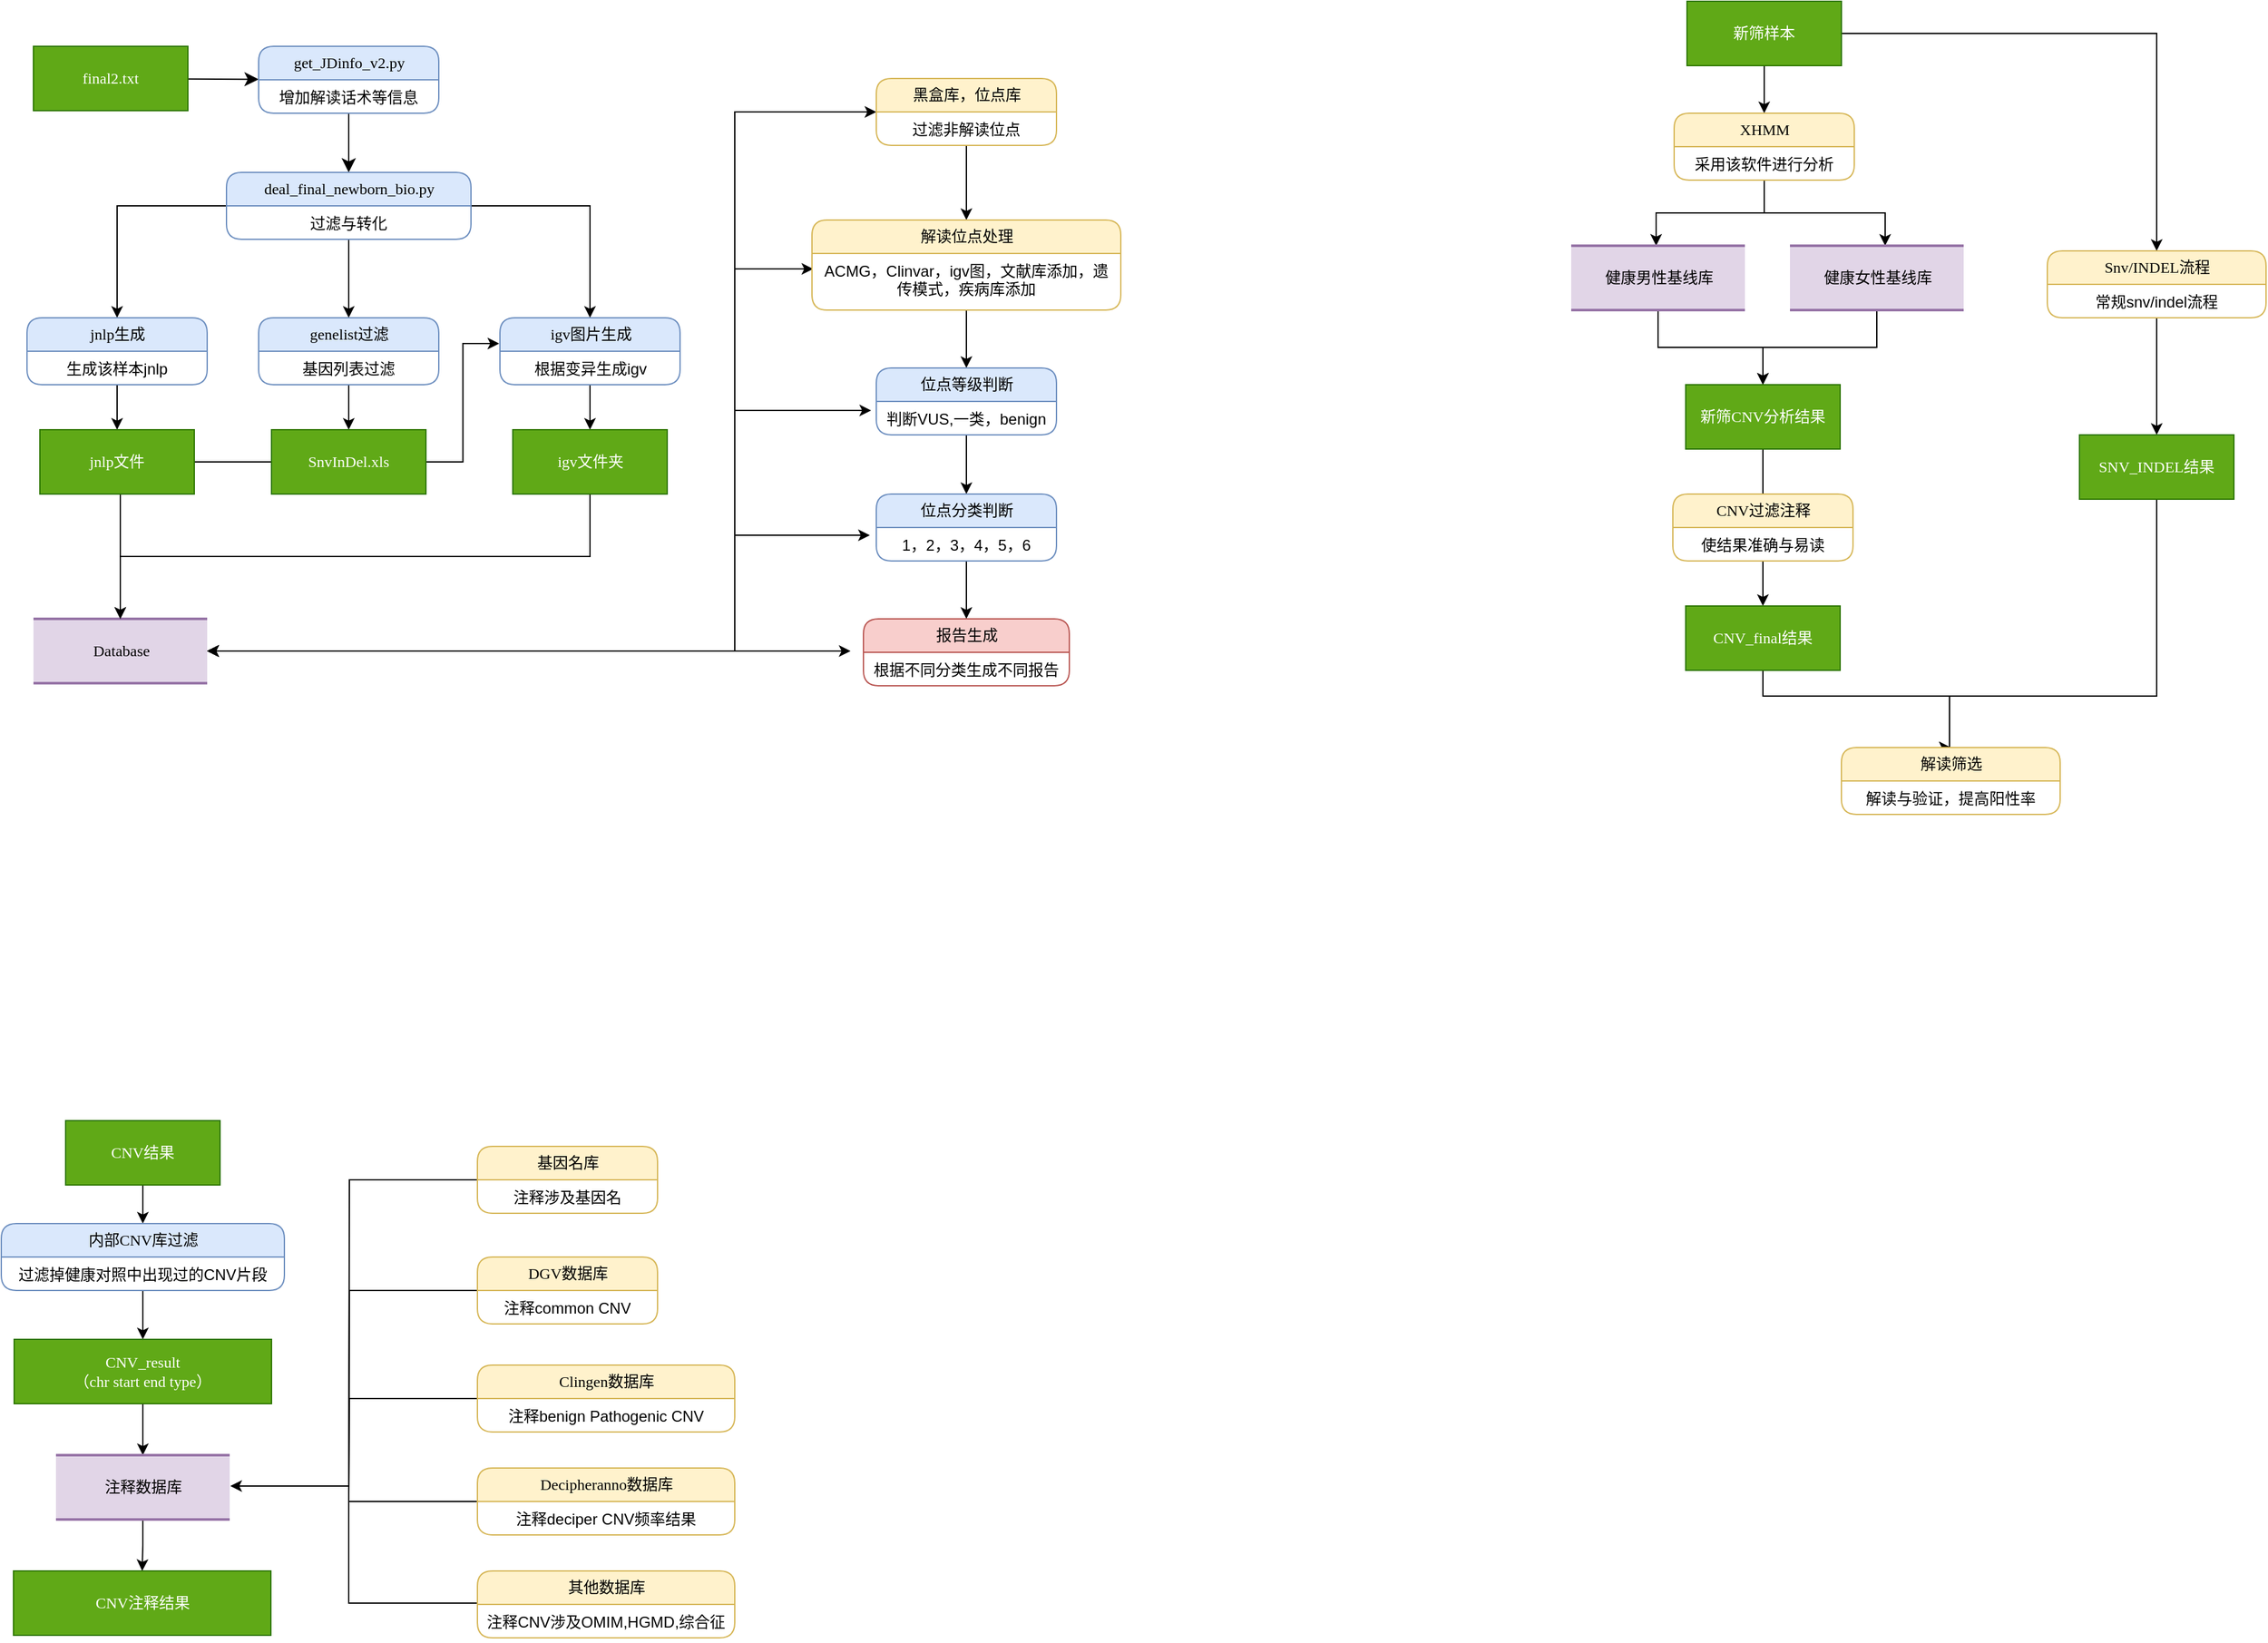 <mxfile version="12.1.3" type="github" pages="1">
  <diagram name="Page-1" id="52a04d89-c75d-2922-d76d-85b35f80e030">
    <mxGraphModel dx="1422" dy="713" grid="1" gridSize="10" guides="1" tooltips="1" connect="1" arrows="1" fold="1" page="1" pageScale="1" pageWidth="1100" pageHeight="850" background="#ffffff" math="0" shadow="0">
      <root>
        <mxCell id="0"/>
        <mxCell id="1" parent="0"/>
        <mxCell id="idDfFGac4VxkV4h0BFKW-47" style="edgeStyle=orthogonalEdgeStyle;rounded=0;orthogonalLoop=1;jettySize=auto;html=1;startArrow=classic;startFill=1;entryX=0;entryY=0.5;entryDx=0;entryDy=0;" edge="1" parent="1" source="17472293e6e8944d-4" target="idDfFGac4VxkV4h0BFKW-20">
          <mxGeometry relative="1" as="geometry">
            <mxPoint x="620" y="170" as="targetPoint"/>
            <Array as="points">
              <mxPoint x="610" y="525"/>
              <mxPoint x="610" y="106"/>
            </Array>
          </mxGeometry>
        </mxCell>
        <mxCell id="idDfFGac4VxkV4h0BFKW-48" style="edgeStyle=orthogonalEdgeStyle;rounded=0;orthogonalLoop=1;jettySize=auto;html=1;entryX=0.004;entryY=0.273;entryDx=0;entryDy=0;entryPerimeter=0;startArrow=classic;startFill=1;" edge="1" parent="1" source="17472293e6e8944d-4" target="idDfFGac4VxkV4h0BFKW-24">
          <mxGeometry relative="1" as="geometry">
            <Array as="points">
              <mxPoint x="610" y="525"/>
              <mxPoint x="610" y="228"/>
            </Array>
          </mxGeometry>
        </mxCell>
        <mxCell id="idDfFGac4VxkV4h0BFKW-49" style="edgeStyle=orthogonalEdgeStyle;rounded=0;orthogonalLoop=1;jettySize=auto;html=1;entryX=-0.029;entryY=0.269;entryDx=0;entryDy=0;entryPerimeter=0;startArrow=classic;startFill=1;" edge="1" parent="1" source="17472293e6e8944d-4" target="idDfFGac4VxkV4h0BFKW-26">
          <mxGeometry relative="1" as="geometry">
            <Array as="points">
              <mxPoint x="610" y="525"/>
              <mxPoint x="610" y="338"/>
            </Array>
          </mxGeometry>
        </mxCell>
        <mxCell id="idDfFGac4VxkV4h0BFKW-50" style="edgeStyle=orthogonalEdgeStyle;rounded=0;orthogonalLoop=1;jettySize=auto;html=1;entryX=-0.036;entryY=0.231;entryDx=0;entryDy=0;entryPerimeter=0;startArrow=classic;startFill=1;" edge="1" parent="1" source="17472293e6e8944d-4" target="idDfFGac4VxkV4h0BFKW-29">
          <mxGeometry relative="1" as="geometry">
            <Array as="points">
              <mxPoint x="610" y="525"/>
              <mxPoint x="610" y="435"/>
            </Array>
          </mxGeometry>
        </mxCell>
        <mxCell id="idDfFGac4VxkV4h0BFKW-53" style="edgeStyle=orthogonalEdgeStyle;rounded=0;orthogonalLoop=1;jettySize=auto;html=1;startArrow=classic;startFill=1;" edge="1" parent="1" source="17472293e6e8944d-4">
          <mxGeometry relative="1" as="geometry">
            <mxPoint x="700" y="525" as="targetPoint"/>
          </mxGeometry>
        </mxCell>
        <mxCell id="17472293e6e8944d-4" value="Database" style="html=1;rounded=0;shadow=0;comic=0;labelBackgroundColor=none;strokeColor=#9673a6;strokeWidth=2;fillColor=#e1d5e7;fontFamily=Verdana;fontSize=12;align=center;shape=mxgraph.ios7ui.horLines;" parent="1" vertex="1">
          <mxGeometry x="65" y="500" width="135" height="50" as="geometry"/>
        </mxCell>
        <mxCell id="1fdf3b25b50cf41e-27" style="edgeStyle=none;html=1;labelBackgroundColor=none;startFill=0;startSize=8;endFill=1;endSize=8;fontFamily=Verdana;fontSize=12;" parent="1" source="17472293e6e8944d-30" target="1fdf3b25b50cf41e-1" edge="1">
          <mxGeometry relative="1" as="geometry"/>
        </mxCell>
        <mxCell id="17472293e6e8944d-30" value="final2.txt" style="whiteSpace=wrap;html=1;rounded=0;shadow=0;comic=0;labelBackgroundColor=none;strokeColor=#2D7600;strokeWidth=1;fillColor=#60a917;fontFamily=Verdana;fontSize=12;fontColor=#ffffff;align=center;" parent="1" vertex="1">
          <mxGeometry x="65" y="55" width="120" height="50" as="geometry"/>
        </mxCell>
        <mxCell id="1fdf3b25b50cf41e-29" style="edgeStyle=none;html=1;labelBackgroundColor=none;startFill=0;startSize=8;endFill=1;endSize=8;fontFamily=Verdana;fontSize=12;" parent="1" source="1fdf3b25b50cf41e-1" target="1fdf3b25b50cf41e-7" edge="1">
          <mxGeometry relative="1" as="geometry"/>
        </mxCell>
        <mxCell id="1fdf3b25b50cf41e-1" value="get_JDinfo_v2.py" style="swimlane;html=1;fontStyle=0;childLayout=stackLayout;horizontal=1;startSize=26;fillColor=#dae8fc;horizontalStack=0;resizeParent=1;resizeLast=0;collapsible=1;marginBottom=0;swimlaneFillColor=#ffffff;align=center;rounded=1;shadow=0;comic=0;labelBackgroundColor=none;strokeColor=#6c8ebf;strokeWidth=1;fontFamily=Verdana;fontSize=12;" parent="1" vertex="1">
          <mxGeometry x="240" y="55" width="140" height="52" as="geometry"/>
        </mxCell>
        <mxCell id="1fdf3b25b50cf41e-2" value="增加解读话术等信息" style="text;html=1;strokeColor=none;fillColor=none;spacingLeft=4;spacingRight=4;whiteSpace=wrap;overflow=hidden;rotatable=0;points=[[0,0.5],[1,0.5]];portConstraint=eastwest;align=center;" parent="1fdf3b25b50cf41e-1" vertex="1">
          <mxGeometry y="26" width="140" height="26" as="geometry"/>
        </mxCell>
        <mxCell id="idDfFGac4VxkV4h0BFKW-39" value="" style="edgeStyle=orthogonalEdgeStyle;rounded=0;orthogonalLoop=1;jettySize=auto;html=1;" edge="1" parent="1" source="1fdf3b25b50cf41e-7" target="1fdf3b25b50cf41e-17">
          <mxGeometry relative="1" as="geometry"/>
        </mxCell>
        <mxCell id="idDfFGac4VxkV4h0BFKW-40" style="edgeStyle=orthogonalEdgeStyle;rounded=0;orthogonalLoop=1;jettySize=auto;html=1;" edge="1" parent="1" source="1fdf3b25b50cf41e-7" target="1fdf3b25b50cf41e-19">
          <mxGeometry relative="1" as="geometry"/>
        </mxCell>
        <mxCell id="idDfFGac4VxkV4h0BFKW-41" style="edgeStyle=orthogonalEdgeStyle;rounded=0;orthogonalLoop=1;jettySize=auto;html=1;entryX=0.5;entryY=0;entryDx=0;entryDy=0;" edge="1" parent="1" source="1fdf3b25b50cf41e-7" target="1fdf3b25b50cf41e-21">
          <mxGeometry relative="1" as="geometry"/>
        </mxCell>
        <mxCell id="1fdf3b25b50cf41e-7" value="deal_final_newborn_bio.py" style="swimlane;html=1;fontStyle=0;childLayout=stackLayout;horizontal=1;startSize=26;fillColor=#dae8fc;horizontalStack=0;resizeParent=1;resizeLast=0;collapsible=1;marginBottom=0;swimlaneFillColor=#ffffff;align=center;rounded=1;shadow=0;comic=0;labelBackgroundColor=none;strokeColor=#6c8ebf;strokeWidth=1;fontFamily=Verdana;fontSize=12;" parent="1" vertex="1">
          <mxGeometry x="215" y="153" width="190" height="52" as="geometry"/>
        </mxCell>
        <mxCell id="1fdf3b25b50cf41e-8" value="过滤与转化" style="text;html=1;strokeColor=none;fillColor=none;spacingLeft=4;spacingRight=4;whiteSpace=wrap;overflow=hidden;rotatable=0;points=[[0,0.5],[1,0.5]];portConstraint=eastwest;align=center;" parent="1fdf3b25b50cf41e-7" vertex="1">
          <mxGeometry y="26" width="190" height="26" as="geometry"/>
        </mxCell>
        <mxCell id="idDfFGac4VxkV4h0BFKW-12" value="" style="edgeStyle=orthogonalEdgeStyle;rounded=0;orthogonalLoop=1;jettySize=auto;html=1;" edge="1" parent="1" source="1fdf3b25b50cf41e-17" target="1fdf3b25b50cf41e-25">
          <mxGeometry relative="1" as="geometry"/>
        </mxCell>
        <mxCell id="1fdf3b25b50cf41e-17" value="genelist过滤" style="swimlane;html=1;fontStyle=0;childLayout=stackLayout;horizontal=1;startSize=26;fillColor=#dae8fc;horizontalStack=0;resizeParent=1;resizeLast=0;collapsible=1;marginBottom=0;swimlaneFillColor=#ffffff;align=center;rounded=1;shadow=0;comic=0;labelBackgroundColor=none;strokeColor=#6c8ebf;strokeWidth=1;fontFamily=Verdana;fontSize=12;" parent="1" vertex="1">
          <mxGeometry x="240" y="266" width="140" height="52" as="geometry"/>
        </mxCell>
        <mxCell id="1fdf3b25b50cf41e-18" value="基因列表过滤" style="text;html=1;strokeColor=none;fillColor=none;spacingLeft=4;spacingRight=4;whiteSpace=wrap;overflow=hidden;rotatable=0;points=[[0,0.5],[1,0.5]];portConstraint=eastwest;align=center;" parent="1fdf3b25b50cf41e-17" vertex="1">
          <mxGeometry y="26" width="140" height="26" as="geometry"/>
        </mxCell>
        <mxCell id="idDfFGac4VxkV4h0BFKW-13" value="" style="edgeStyle=orthogonalEdgeStyle;rounded=0;orthogonalLoop=1;jettySize=auto;html=1;" edge="1" parent="1" source="1fdf3b25b50cf41e-19" target="idDfFGac4VxkV4h0BFKW-4">
          <mxGeometry relative="1" as="geometry"/>
        </mxCell>
        <mxCell id="1fdf3b25b50cf41e-19" value="igv图片生成" style="swimlane;html=1;fontStyle=0;childLayout=stackLayout;horizontal=1;startSize=26;fillColor=#dae8fc;horizontalStack=0;resizeParent=1;resizeLast=0;collapsible=1;marginBottom=0;swimlaneFillColor=#ffffff;align=center;rounded=1;shadow=0;comic=0;labelBackgroundColor=none;strokeColor=#6c8ebf;strokeWidth=1;fontFamily=Verdana;fontSize=12;" parent="1" vertex="1">
          <mxGeometry x="427.5" y="266" width="140" height="52" as="geometry"/>
        </mxCell>
        <mxCell id="1fdf3b25b50cf41e-20" value="根据变异生成igv" style="text;html=1;strokeColor=none;fillColor=none;spacingLeft=4;spacingRight=4;whiteSpace=wrap;overflow=hidden;rotatable=0;points=[[0,0.5],[1,0.5]];portConstraint=eastwest;align=center;" parent="1fdf3b25b50cf41e-19" vertex="1">
          <mxGeometry y="26" width="140" height="26" as="geometry"/>
        </mxCell>
        <mxCell id="idDfFGac4VxkV4h0BFKW-14" value="" style="edgeStyle=orthogonalEdgeStyle;rounded=0;orthogonalLoop=1;jettySize=auto;html=1;" edge="1" parent="1" source="1fdf3b25b50cf41e-21" target="1fdf3b25b50cf41e-26">
          <mxGeometry relative="1" as="geometry"/>
        </mxCell>
        <mxCell id="1fdf3b25b50cf41e-21" value="jnlp生成" style="swimlane;html=1;fontStyle=0;childLayout=stackLayout;horizontal=1;startSize=26;fillColor=#dae8fc;horizontalStack=0;resizeParent=1;resizeLast=0;collapsible=1;marginBottom=0;swimlaneFillColor=#ffffff;align=center;rounded=1;shadow=0;comic=0;labelBackgroundColor=none;strokeColor=#6c8ebf;strokeWidth=1;fontFamily=Verdana;fontSize=12;" parent="1" vertex="1">
          <mxGeometry x="60" y="266" width="140" height="52" as="geometry"/>
        </mxCell>
        <mxCell id="1fdf3b25b50cf41e-22" value="生成该样本jnlp" style="text;html=1;strokeColor=none;fillColor=none;spacingLeft=4;spacingRight=4;whiteSpace=wrap;overflow=hidden;rotatable=0;points=[[0,0.5],[1,0.5]];portConstraint=eastwest;align=center;" parent="1fdf3b25b50cf41e-21" vertex="1">
          <mxGeometry y="26" width="140" height="26" as="geometry"/>
        </mxCell>
        <mxCell id="idDfFGac4VxkV4h0BFKW-42" style="edgeStyle=orthogonalEdgeStyle;rounded=0;orthogonalLoop=1;jettySize=auto;html=1;entryX=-0.004;entryY=0.385;entryDx=0;entryDy=0;entryPerimeter=0;" edge="1" parent="1" source="1fdf3b25b50cf41e-25" target="1fdf3b25b50cf41e-19">
          <mxGeometry relative="1" as="geometry"/>
        </mxCell>
        <mxCell id="idDfFGac4VxkV4h0BFKW-43" style="edgeStyle=orthogonalEdgeStyle;rounded=0;orthogonalLoop=1;jettySize=auto;html=1;" edge="1" parent="1" source="1fdf3b25b50cf41e-25" target="17472293e6e8944d-4">
          <mxGeometry relative="1" as="geometry"/>
        </mxCell>
        <mxCell id="1fdf3b25b50cf41e-25" value="SnvInDel.xls" style="whiteSpace=wrap;html=1;rounded=0;shadow=0;comic=0;labelBackgroundColor=none;strokeColor=#2D7600;strokeWidth=1;fillColor=#60a917;fontFamily=Verdana;fontSize=12;fontColor=#ffffff;align=center;" parent="1" vertex="1">
          <mxGeometry x="250" y="353" width="120" height="50" as="geometry"/>
        </mxCell>
        <mxCell id="1fdf3b25b50cf41e-26" value="jnlp文件" style="whiteSpace=wrap;html=1;rounded=0;shadow=0;comic=0;labelBackgroundColor=none;strokeColor=#2D7600;strokeWidth=1;fillColor=#60a917;fontFamily=Verdana;fontSize=12;fontColor=#ffffff;align=center;" parent="1" vertex="1">
          <mxGeometry x="70" y="353" width="120" height="50" as="geometry"/>
        </mxCell>
        <mxCell id="idDfFGac4VxkV4h0BFKW-17" style="edgeStyle=orthogonalEdgeStyle;rounded=0;orthogonalLoop=1;jettySize=auto;html=1;exitX=0.5;exitY=1;exitDx=0;exitDy=0;" edge="1" parent="1" source="idDfFGac4VxkV4h0BFKW-4" target="17472293e6e8944d-4">
          <mxGeometry relative="1" as="geometry"/>
        </mxCell>
        <mxCell id="idDfFGac4VxkV4h0BFKW-4" value="igv文件夹" style="whiteSpace=wrap;html=1;rounded=0;shadow=0;comic=0;labelBackgroundColor=none;strokeColor=#2D7600;strokeWidth=1;fillColor=#60a917;fontFamily=Verdana;fontSize=12;fontColor=#ffffff;align=center;" vertex="1" parent="1">
          <mxGeometry x="437.5" y="353" width="120" height="50" as="geometry"/>
        </mxCell>
        <mxCell id="idDfFGac4VxkV4h0BFKW-27" value="" style="edgeStyle=orthogonalEdgeStyle;rounded=0;orthogonalLoop=1;jettySize=auto;html=1;" edge="1" parent="1" source="idDfFGac4VxkV4h0BFKW-20" target="idDfFGac4VxkV4h0BFKW-23">
          <mxGeometry relative="1" as="geometry"/>
        </mxCell>
        <mxCell id="idDfFGac4VxkV4h0BFKW-20" value="黑盒库，位点库" style="swimlane;html=1;fontStyle=0;childLayout=stackLayout;horizontal=1;startSize=26;fillColor=#fff2cc;horizontalStack=0;resizeParent=1;resizeLast=0;collapsible=1;marginBottom=0;swimlaneFillColor=#ffffff;align=center;rounded=1;shadow=0;comic=0;labelBackgroundColor=none;strokeColor=#d6b656;strokeWidth=1;fontFamily=Verdana;fontSize=12;" vertex="1" parent="1">
          <mxGeometry x="720" y="80" width="140" height="52" as="geometry"/>
        </mxCell>
        <mxCell id="idDfFGac4VxkV4h0BFKW-21" value="过滤非解读位点" style="text;html=1;strokeColor=none;fillColor=none;spacingLeft=4;spacingRight=4;whiteSpace=wrap;overflow=hidden;rotatable=0;points=[[0,0.5],[1,0.5]];portConstraint=eastwest;align=center;" vertex="1" parent="idDfFGac4VxkV4h0BFKW-20">
          <mxGeometry y="26" width="140" height="26" as="geometry"/>
        </mxCell>
        <mxCell id="idDfFGac4VxkV4h0BFKW-36" value="" style="edgeStyle=orthogonalEdgeStyle;rounded=0;orthogonalLoop=1;jettySize=auto;html=1;entryX=0.5;entryY=0;entryDx=0;entryDy=0;" edge="1" parent="1" source="idDfFGac4VxkV4h0BFKW-23" target="idDfFGac4VxkV4h0BFKW-25">
          <mxGeometry relative="1" as="geometry"/>
        </mxCell>
        <mxCell id="idDfFGac4VxkV4h0BFKW-23" value="解读位点处理" style="swimlane;html=1;fontStyle=0;childLayout=stackLayout;horizontal=1;startSize=26;fillColor=#fff2cc;horizontalStack=0;resizeParent=1;resizeLast=0;collapsible=1;marginBottom=0;swimlaneFillColor=#ffffff;align=center;rounded=1;shadow=0;comic=0;labelBackgroundColor=none;strokeColor=#d6b656;strokeWidth=1;fontFamily=Verdana;fontSize=12;" vertex="1" parent="1">
          <mxGeometry x="670" y="190" width="240" height="70" as="geometry"/>
        </mxCell>
        <mxCell id="idDfFGac4VxkV4h0BFKW-24" value="ACMG，Clinvar，igv图，文献库添加，遗传模式，疾病库添加" style="text;html=1;strokeColor=none;fillColor=none;spacingLeft=4;spacingRight=4;whiteSpace=wrap;overflow=hidden;rotatable=0;points=[[0,0.5],[1,0.5]];portConstraint=eastwest;align=center;" vertex="1" parent="idDfFGac4VxkV4h0BFKW-23">
          <mxGeometry y="26" width="240" height="44" as="geometry"/>
        </mxCell>
        <mxCell id="idDfFGac4VxkV4h0BFKW-37" value="" style="edgeStyle=orthogonalEdgeStyle;rounded=0;orthogonalLoop=1;jettySize=auto;html=1;entryX=0.5;entryY=0;entryDx=0;entryDy=0;" edge="1" parent="1" source="idDfFGac4VxkV4h0BFKW-25" target="idDfFGac4VxkV4h0BFKW-28">
          <mxGeometry relative="1" as="geometry"/>
        </mxCell>
        <mxCell id="idDfFGac4VxkV4h0BFKW-25" value="位点等级判断" style="swimlane;html=1;fontStyle=0;childLayout=stackLayout;horizontal=1;startSize=26;fillColor=#dae8fc;horizontalStack=0;resizeParent=1;resizeLast=0;collapsible=1;marginBottom=0;swimlaneFillColor=#ffffff;align=center;rounded=1;shadow=0;comic=0;labelBackgroundColor=none;strokeColor=#6c8ebf;strokeWidth=1;fontFamily=Verdana;fontSize=12;" vertex="1" parent="1">
          <mxGeometry x="720" y="305" width="140" height="52" as="geometry"/>
        </mxCell>
        <mxCell id="idDfFGac4VxkV4h0BFKW-26" value="判断VUS,一类，benign" style="text;html=1;strokeColor=none;fillColor=none;spacingLeft=4;spacingRight=4;whiteSpace=wrap;overflow=hidden;rotatable=0;points=[[0,0.5],[1,0.5]];portConstraint=eastwest;align=center;" vertex="1" parent="idDfFGac4VxkV4h0BFKW-25">
          <mxGeometry y="26" width="140" height="26" as="geometry"/>
        </mxCell>
        <mxCell id="idDfFGac4VxkV4h0BFKW-38" value="" style="edgeStyle=orthogonalEdgeStyle;rounded=0;orthogonalLoop=1;jettySize=auto;html=1;entryX=0.5;entryY=0;entryDx=0;entryDy=0;" edge="1" parent="1" source="idDfFGac4VxkV4h0BFKW-28" target="idDfFGac4VxkV4h0BFKW-30">
          <mxGeometry relative="1" as="geometry"/>
        </mxCell>
        <mxCell id="idDfFGac4VxkV4h0BFKW-28" value="位点分类判断" style="swimlane;html=1;fontStyle=0;childLayout=stackLayout;horizontal=1;startSize=26;fillColor=#dae8fc;horizontalStack=0;resizeParent=1;resizeLast=0;collapsible=1;marginBottom=0;swimlaneFillColor=#ffffff;align=center;rounded=1;shadow=0;comic=0;labelBackgroundColor=none;strokeColor=#6c8ebf;strokeWidth=1;fontFamily=Verdana;fontSize=12;" vertex="1" parent="1">
          <mxGeometry x="720" y="403" width="140" height="52" as="geometry"/>
        </mxCell>
        <mxCell id="idDfFGac4VxkV4h0BFKW-29" value="1，2，3，4，5，6" style="text;html=1;strokeColor=none;fillColor=none;spacingLeft=4;spacingRight=4;whiteSpace=wrap;overflow=hidden;rotatable=0;points=[[0,0.5],[1,0.5]];portConstraint=eastwest;align=center;" vertex="1" parent="idDfFGac4VxkV4h0BFKW-28">
          <mxGeometry y="26" width="140" height="26" as="geometry"/>
        </mxCell>
        <mxCell id="idDfFGac4VxkV4h0BFKW-30" value="报告生成" style="swimlane;html=1;fontStyle=0;childLayout=stackLayout;horizontal=1;startSize=26;fillColor=#f8cecc;horizontalStack=0;resizeParent=1;resizeLast=0;collapsible=1;marginBottom=0;swimlaneFillColor=#ffffff;align=center;rounded=1;shadow=0;comic=0;labelBackgroundColor=none;strokeColor=#b85450;strokeWidth=1;fontFamily=Verdana;fontSize=12;" vertex="1" parent="1">
          <mxGeometry x="710" y="500" width="160" height="52" as="geometry"/>
        </mxCell>
        <mxCell id="idDfFGac4VxkV4h0BFKW-31" value="根据不同分类生成不同报告" style="text;html=1;strokeColor=none;fillColor=none;spacingLeft=4;spacingRight=4;whiteSpace=wrap;overflow=hidden;rotatable=0;points=[[0,0.5],[1,0.5]];portConstraint=eastwest;align=center;" vertex="1" parent="idDfFGac4VxkV4h0BFKW-30">
          <mxGeometry y="26" width="160" height="26" as="geometry"/>
        </mxCell>
        <mxCell id="idDfFGac4VxkV4h0BFKW-61" value="" style="edgeStyle=orthogonalEdgeStyle;rounded=0;orthogonalLoop=1;jettySize=auto;html=1;startArrow=none;startFill=0;entryX=0.5;entryY=0;entryDx=0;entryDy=0;" edge="1" parent="1" source="idDfFGac4VxkV4h0BFKW-54" target="idDfFGac4VxkV4h0BFKW-55">
          <mxGeometry relative="1" as="geometry"/>
        </mxCell>
        <mxCell id="idDfFGac4VxkV4h0BFKW-54" value="CNV结果" style="whiteSpace=wrap;html=1;rounded=0;shadow=0;comic=0;labelBackgroundColor=none;strokeColor=#2D7600;strokeWidth=1;fillColor=#60a917;fontFamily=Verdana;fontSize=12;fontColor=#ffffff;align=center;" vertex="1" parent="1">
          <mxGeometry x="90" y="890" width="120" height="50" as="geometry"/>
        </mxCell>
        <mxCell id="idDfFGac4VxkV4h0BFKW-62" value="" style="edgeStyle=orthogonalEdgeStyle;rounded=0;orthogonalLoop=1;jettySize=auto;html=1;startArrow=none;startFill=0;" edge="1" parent="1" source="idDfFGac4VxkV4h0BFKW-55" target="idDfFGac4VxkV4h0BFKW-57">
          <mxGeometry relative="1" as="geometry"/>
        </mxCell>
        <mxCell id="idDfFGac4VxkV4h0BFKW-55" value="内部CNV库过滤" style="swimlane;html=1;fontStyle=0;childLayout=stackLayout;horizontal=1;startSize=26;fillColor=#dae8fc;horizontalStack=0;resizeParent=1;resizeLast=0;collapsible=1;marginBottom=0;swimlaneFillColor=#ffffff;align=center;rounded=1;shadow=0;comic=0;labelBackgroundColor=none;strokeColor=#6c8ebf;strokeWidth=1;fontFamily=Verdana;fontSize=12;" vertex="1" parent="1">
          <mxGeometry x="40" y="970" width="220" height="52" as="geometry"/>
        </mxCell>
        <mxCell id="idDfFGac4VxkV4h0BFKW-56" value="过滤掉健康对照中出现过的CNV片段" style="text;html=1;strokeColor=none;fillColor=none;spacingLeft=4;spacingRight=4;whiteSpace=wrap;overflow=hidden;rotatable=0;points=[[0,0.5],[1,0.5]];portConstraint=eastwest;align=center;" vertex="1" parent="idDfFGac4VxkV4h0BFKW-55">
          <mxGeometry y="26" width="220" height="26" as="geometry"/>
        </mxCell>
        <mxCell id="idDfFGac4VxkV4h0BFKW-63" value="" style="edgeStyle=orthogonalEdgeStyle;rounded=0;orthogonalLoop=1;jettySize=auto;html=1;startArrow=none;startFill=0;" edge="1" parent="1" source="idDfFGac4VxkV4h0BFKW-57" target="idDfFGac4VxkV4h0BFKW-58">
          <mxGeometry relative="1" as="geometry"/>
        </mxCell>
        <mxCell id="idDfFGac4VxkV4h0BFKW-57" value="CNV_result&lt;br&gt;（chr start end type）" style="whiteSpace=wrap;html=1;rounded=0;shadow=0;comic=0;labelBackgroundColor=none;strokeColor=#2D7600;strokeWidth=1;fillColor=#60a917;fontFamily=Verdana;fontSize=12;fontColor=#ffffff;align=center;" vertex="1" parent="1">
          <mxGeometry x="50" y="1060" width="200" height="50" as="geometry"/>
        </mxCell>
        <mxCell id="idDfFGac4VxkV4h0BFKW-73" value="" style="edgeStyle=orthogonalEdgeStyle;rounded=0;orthogonalLoop=1;jettySize=auto;html=1;startArrow=none;startFill=0;" edge="1" parent="1" source="idDfFGac4VxkV4h0BFKW-58" target="idDfFGac4VxkV4h0BFKW-70">
          <mxGeometry relative="1" as="geometry"/>
        </mxCell>
        <mxCell id="idDfFGac4VxkV4h0BFKW-58" value="注释数据库" style="html=1;rounded=0;shadow=0;comic=0;labelBackgroundColor=none;strokeColor=#9673a6;strokeWidth=2;fillColor=#e1d5e7;fontFamily=Verdana;fontSize=12;align=center;shape=mxgraph.ios7ui.horLines;" vertex="1" parent="1">
          <mxGeometry x="82.5" y="1150" width="135" height="50" as="geometry"/>
        </mxCell>
        <mxCell id="idDfFGac4VxkV4h0BFKW-77" style="edgeStyle=orthogonalEdgeStyle;rounded=0;orthogonalLoop=1;jettySize=auto;html=1;startArrow=none;startFill=0;endArrow=none;endFill=0;" edge="1" parent="1" source="idDfFGac4VxkV4h0BFKW-59">
          <mxGeometry relative="1" as="geometry">
            <mxPoint x="310" y="1200" as="targetPoint"/>
          </mxGeometry>
        </mxCell>
        <mxCell id="idDfFGac4VxkV4h0BFKW-59" value="基因名库" style="swimlane;html=1;fontStyle=0;childLayout=stackLayout;horizontal=1;startSize=26;fillColor=#fff2cc;horizontalStack=0;resizeParent=1;resizeLast=0;collapsible=1;marginBottom=0;swimlaneFillColor=#ffffff;align=center;rounded=1;shadow=0;comic=0;labelBackgroundColor=none;strokeColor=#d6b656;strokeWidth=1;fontFamily=Verdana;fontSize=12;" vertex="1" parent="1">
          <mxGeometry x="410" y="910" width="140" height="52" as="geometry"/>
        </mxCell>
        <mxCell id="idDfFGac4VxkV4h0BFKW-60" value="注释涉及基因名" style="text;html=1;strokeColor=none;fillColor=none;spacingLeft=4;spacingRight=4;whiteSpace=wrap;overflow=hidden;rotatable=0;points=[[0,0.5],[1,0.5]];portConstraint=eastwest;align=center;" vertex="1" parent="idDfFGac4VxkV4h0BFKW-59">
          <mxGeometry y="26" width="140" height="26" as="geometry"/>
        </mxCell>
        <mxCell id="idDfFGac4VxkV4h0BFKW-78" style="edgeStyle=orthogonalEdgeStyle;rounded=0;orthogonalLoop=1;jettySize=auto;html=1;startArrow=none;startFill=0;endArrow=none;endFill=0;" edge="1" parent="1" source="idDfFGac4VxkV4h0BFKW-64">
          <mxGeometry relative="1" as="geometry">
            <mxPoint x="310" y="1180" as="targetPoint"/>
          </mxGeometry>
        </mxCell>
        <mxCell id="idDfFGac4VxkV4h0BFKW-64" value="DGV数据库" style="swimlane;html=1;fontStyle=0;childLayout=stackLayout;horizontal=1;startSize=26;fillColor=#fff2cc;horizontalStack=0;resizeParent=1;resizeLast=0;collapsible=1;marginBottom=0;swimlaneFillColor=#ffffff;align=center;rounded=1;shadow=0;comic=0;labelBackgroundColor=none;strokeColor=#d6b656;strokeWidth=1;fontFamily=Verdana;fontSize=12;" vertex="1" parent="1">
          <mxGeometry x="410" y="996" width="140" height="52" as="geometry"/>
        </mxCell>
        <mxCell id="idDfFGac4VxkV4h0BFKW-65" value="注释common CNV" style="text;html=1;strokeColor=none;fillColor=none;spacingLeft=4;spacingRight=4;whiteSpace=wrap;overflow=hidden;rotatable=0;points=[[0,0.5],[1,0.5]];portConstraint=eastwest;align=center;" vertex="1" parent="idDfFGac4VxkV4h0BFKW-64">
          <mxGeometry y="26" width="140" height="26" as="geometry"/>
        </mxCell>
        <mxCell id="idDfFGac4VxkV4h0BFKW-79" style="edgeStyle=orthogonalEdgeStyle;rounded=0;orthogonalLoop=1;jettySize=auto;html=1;startArrow=none;startFill=0;endArrow=none;endFill=0;" edge="1" parent="1" source="idDfFGac4VxkV4h0BFKW-66">
          <mxGeometry relative="1" as="geometry">
            <mxPoint x="310" y="1180" as="targetPoint"/>
          </mxGeometry>
        </mxCell>
        <mxCell id="idDfFGac4VxkV4h0BFKW-66" value="Clingen数据库" style="swimlane;html=1;fontStyle=0;childLayout=stackLayout;horizontal=1;startSize=26;fillColor=#fff2cc;horizontalStack=0;resizeParent=1;resizeLast=0;collapsible=1;marginBottom=0;swimlaneFillColor=#ffffff;align=center;rounded=1;shadow=0;comic=0;labelBackgroundColor=none;strokeColor=#d6b656;strokeWidth=1;fontFamily=Verdana;fontSize=12;" vertex="1" parent="1">
          <mxGeometry x="410" y="1080" width="200" height="52" as="geometry"/>
        </mxCell>
        <mxCell id="idDfFGac4VxkV4h0BFKW-67" value="注释benign&amp;nbsp;Pathogenic CNV" style="text;html=1;strokeColor=none;fillColor=none;spacingLeft=4;spacingRight=4;whiteSpace=wrap;overflow=hidden;rotatable=0;points=[[0,0.5],[1,0.5]];portConstraint=eastwest;align=center;" vertex="1" parent="idDfFGac4VxkV4h0BFKW-66">
          <mxGeometry y="26" width="200" height="26" as="geometry"/>
        </mxCell>
        <mxCell id="idDfFGac4VxkV4h0BFKW-80" style="edgeStyle=orthogonalEdgeStyle;rounded=0;orthogonalLoop=1;jettySize=auto;html=1;startArrow=none;startFill=0;endArrow=none;endFill=0;" edge="1" parent="1" source="idDfFGac4VxkV4h0BFKW-68">
          <mxGeometry relative="1" as="geometry">
            <mxPoint x="310" y="1186" as="targetPoint"/>
          </mxGeometry>
        </mxCell>
        <mxCell id="idDfFGac4VxkV4h0BFKW-68" value="Decipheranno数据库" style="swimlane;html=1;fontStyle=0;childLayout=stackLayout;horizontal=1;startSize=26;fillColor=#fff2cc;horizontalStack=0;resizeParent=1;resizeLast=0;collapsible=1;marginBottom=0;swimlaneFillColor=#ffffff;align=center;rounded=1;shadow=0;comic=0;labelBackgroundColor=none;strokeColor=#d6b656;strokeWidth=1;fontFamily=Verdana;fontSize=12;" vertex="1" parent="1">
          <mxGeometry x="410" y="1160" width="200" height="52" as="geometry"/>
        </mxCell>
        <mxCell id="idDfFGac4VxkV4h0BFKW-69" value="注释deciper CNV频率结果" style="text;html=1;strokeColor=none;fillColor=none;spacingLeft=4;spacingRight=4;whiteSpace=wrap;overflow=hidden;rotatable=0;points=[[0,0.5],[1,0.5]];portConstraint=eastwest;align=center;" vertex="1" parent="idDfFGac4VxkV4h0BFKW-68">
          <mxGeometry y="26" width="200" height="26" as="geometry"/>
        </mxCell>
        <mxCell id="idDfFGac4VxkV4h0BFKW-70" value="CNV注释结果" style="whiteSpace=wrap;html=1;rounded=0;shadow=0;comic=0;labelBackgroundColor=none;strokeColor=#2D7600;strokeWidth=1;fillColor=#60a917;fontFamily=Verdana;fontSize=12;fontColor=#ffffff;align=center;" vertex="1" parent="1">
          <mxGeometry x="49.5" y="1240" width="200" height="50" as="geometry"/>
        </mxCell>
        <mxCell id="idDfFGac4VxkV4h0BFKW-75" style="edgeStyle=orthogonalEdgeStyle;rounded=0;orthogonalLoop=1;jettySize=auto;html=1;entryX=1.004;entryY=0.5;entryDx=0;entryDy=0;entryPerimeter=0;startArrow=none;startFill=0;" edge="1" parent="1">
          <mxGeometry relative="1" as="geometry">
            <mxPoint x="410" y="1265" as="sourcePoint"/>
            <mxPoint x="218" y="1174" as="targetPoint"/>
            <Array as="points">
              <mxPoint x="310" y="1265"/>
              <mxPoint x="310" y="1174"/>
            </Array>
          </mxGeometry>
        </mxCell>
        <mxCell id="idDfFGac4VxkV4h0BFKW-71" value="其他数据库" style="swimlane;html=1;fontStyle=0;childLayout=stackLayout;horizontal=1;startSize=26;fillColor=#fff2cc;horizontalStack=0;resizeParent=1;resizeLast=0;collapsible=1;marginBottom=0;swimlaneFillColor=#ffffff;align=center;rounded=1;shadow=0;comic=0;labelBackgroundColor=none;strokeColor=#d6b656;strokeWidth=1;fontFamily=Verdana;fontSize=12;" vertex="1" parent="1">
          <mxGeometry x="410" y="1240" width="200" height="52" as="geometry"/>
        </mxCell>
        <mxCell id="idDfFGac4VxkV4h0BFKW-72" value="注释CNV涉及OMIM,HGMD,综合征" style="text;html=1;strokeColor=none;fillColor=none;spacingLeft=4;spacingRight=4;whiteSpace=wrap;overflow=hidden;rotatable=0;points=[[0,0.5],[1,0.5]];portConstraint=eastwest;align=center;" vertex="1" parent="idDfFGac4VxkV4h0BFKW-71">
          <mxGeometry y="26" width="200" height="26" as="geometry"/>
        </mxCell>
        <mxCell id="idDfFGac4VxkV4h0BFKW-93" value="" style="edgeStyle=orthogonalEdgeStyle;rounded=0;orthogonalLoop=1;jettySize=auto;html=1;startArrow=none;startFill=0;endArrow=classic;endFill=1;entryX=0.5;entryY=0;entryDx=0;entryDy=0;" edge="1" parent="1" source="idDfFGac4VxkV4h0BFKW-83" target="idDfFGac4VxkV4h0BFKW-86">
          <mxGeometry relative="1" as="geometry"/>
        </mxCell>
        <mxCell id="idDfFGac4VxkV4h0BFKW-107" style="edgeStyle=orthogonalEdgeStyle;rounded=0;orthogonalLoop=1;jettySize=auto;html=1;exitX=1;exitY=0.5;exitDx=0;exitDy=0;startArrow=none;startFill=0;endArrow=classic;endFill=1;" edge="1" parent="1" source="idDfFGac4VxkV4h0BFKW-83" target="idDfFGac4VxkV4h0BFKW-105">
          <mxGeometry relative="1" as="geometry"/>
        </mxCell>
        <mxCell id="idDfFGac4VxkV4h0BFKW-83" value="新筛样本" style="whiteSpace=wrap;html=1;rounded=0;shadow=0;comic=0;labelBackgroundColor=none;strokeColor=#2D7600;strokeWidth=1;fillColor=#60a917;fontFamily=Verdana;fontSize=12;fontColor=#ffffff;align=center;" vertex="1" parent="1">
          <mxGeometry x="1350" y="20" width="120" height="50" as="geometry"/>
        </mxCell>
        <mxCell id="idDfFGac4VxkV4h0BFKW-98" style="edgeStyle=orthogonalEdgeStyle;rounded=0;orthogonalLoop=1;jettySize=auto;html=1;entryX=0.489;entryY=0;entryDx=0;entryDy=0;entryPerimeter=0;startArrow=none;startFill=0;endArrow=classic;endFill=1;" edge="1" parent="1" source="idDfFGac4VxkV4h0BFKW-86" target="idDfFGac4VxkV4h0BFKW-88">
          <mxGeometry relative="1" as="geometry"/>
        </mxCell>
        <mxCell id="idDfFGac4VxkV4h0BFKW-99" style="edgeStyle=orthogonalEdgeStyle;rounded=0;orthogonalLoop=1;jettySize=auto;html=1;entryX=0.548;entryY=0;entryDx=0;entryDy=0;entryPerimeter=0;startArrow=none;startFill=0;endArrow=classic;endFill=1;" edge="1" parent="1" source="idDfFGac4VxkV4h0BFKW-86" target="idDfFGac4VxkV4h0BFKW-89">
          <mxGeometry relative="1" as="geometry"/>
        </mxCell>
        <mxCell id="idDfFGac4VxkV4h0BFKW-86" value="XHMM" style="swimlane;html=1;fontStyle=0;childLayout=stackLayout;horizontal=1;startSize=26;fillColor=#fff2cc;horizontalStack=0;resizeParent=1;resizeLast=0;collapsible=1;marginBottom=0;swimlaneFillColor=#ffffff;align=center;rounded=1;shadow=0;comic=0;labelBackgroundColor=none;strokeColor=#d6b656;strokeWidth=1;fontFamily=Verdana;fontSize=12;" vertex="1" parent="1">
          <mxGeometry x="1340" y="107" width="140" height="52" as="geometry"/>
        </mxCell>
        <mxCell id="idDfFGac4VxkV4h0BFKW-87" value="采用该软件进行分析" style="text;html=1;strokeColor=none;fillColor=none;spacingLeft=4;spacingRight=4;whiteSpace=wrap;overflow=hidden;rotatable=0;points=[[0,0.5],[1,0.5]];portConstraint=eastwest;align=center;" vertex="1" parent="idDfFGac4VxkV4h0BFKW-86">
          <mxGeometry y="26" width="140" height="26" as="geometry"/>
        </mxCell>
        <mxCell id="idDfFGac4VxkV4h0BFKW-102" style="edgeStyle=orthogonalEdgeStyle;rounded=0;orthogonalLoop=1;jettySize=auto;html=1;entryX=0.5;entryY=0;entryDx=0;entryDy=0;startArrow=none;startFill=0;endArrow=classic;endFill=1;" edge="1" parent="1" source="idDfFGac4VxkV4h0BFKW-88" target="idDfFGac4VxkV4h0BFKW-90">
          <mxGeometry relative="1" as="geometry"/>
        </mxCell>
        <mxCell id="idDfFGac4VxkV4h0BFKW-88" value="健康男性基线库" style="html=1;rounded=0;shadow=0;comic=0;labelBackgroundColor=none;strokeColor=#9673a6;strokeWidth=2;fillColor=#e1d5e7;fontFamily=Verdana;fontSize=12;align=center;shape=mxgraph.ios7ui.horLines;" vertex="1" parent="1">
          <mxGeometry x="1260" y="210" width="135" height="50" as="geometry"/>
        </mxCell>
        <mxCell id="idDfFGac4VxkV4h0BFKW-101" style="edgeStyle=orthogonalEdgeStyle;rounded=0;orthogonalLoop=1;jettySize=auto;html=1;startArrow=none;startFill=0;endArrow=classic;endFill=1;" edge="1" parent="1" source="idDfFGac4VxkV4h0BFKW-89" target="idDfFGac4VxkV4h0BFKW-90">
          <mxGeometry relative="1" as="geometry"/>
        </mxCell>
        <mxCell id="idDfFGac4VxkV4h0BFKW-89" value="健康女性基线库" style="html=1;rounded=0;shadow=0;comic=0;labelBackgroundColor=none;strokeColor=#9673a6;strokeWidth=2;fillColor=#e1d5e7;fontFamily=Verdana;fontSize=12;align=center;shape=mxgraph.ios7ui.horLines;" vertex="1" parent="1">
          <mxGeometry x="1430" y="210" width="135" height="50" as="geometry"/>
        </mxCell>
        <mxCell id="idDfFGac4VxkV4h0BFKW-104" value="" style="edgeStyle=orthogonalEdgeStyle;rounded=0;orthogonalLoop=1;jettySize=auto;html=1;startArrow=none;startFill=0;endArrow=classic;endFill=1;" edge="1" parent="1" source="idDfFGac4VxkV4h0BFKW-90" target="idDfFGac4VxkV4h0BFKW-103">
          <mxGeometry relative="1" as="geometry"/>
        </mxCell>
        <mxCell id="idDfFGac4VxkV4h0BFKW-90" value="新筛CNV分析结果" style="whiteSpace=wrap;html=1;rounded=0;shadow=0;comic=0;labelBackgroundColor=none;strokeColor=#2D7600;strokeWidth=1;fillColor=#60a917;fontFamily=Verdana;fontSize=12;fontColor=#ffffff;align=center;" vertex="1" parent="1">
          <mxGeometry x="1349" y="318" width="120" height="50" as="geometry"/>
        </mxCell>
        <mxCell id="idDfFGac4VxkV4h0BFKW-118" style="edgeStyle=orthogonalEdgeStyle;rounded=0;orthogonalLoop=1;jettySize=auto;html=1;entryX=0.5;entryY=0;entryDx=0;entryDy=0;startArrow=none;startFill=0;endArrow=classic;endFill=1;" edge="1" parent="1" source="idDfFGac4VxkV4h0BFKW-103" target="idDfFGac4VxkV4h0BFKW-116">
          <mxGeometry relative="1" as="geometry">
            <Array as="points">
              <mxPoint x="1409" y="560"/>
              <mxPoint x="1554" y="560"/>
            </Array>
          </mxGeometry>
        </mxCell>
        <mxCell id="idDfFGac4VxkV4h0BFKW-103" value="CNV_final结果" style="whiteSpace=wrap;html=1;rounded=0;shadow=0;comic=0;labelBackgroundColor=none;strokeColor=#2D7600;strokeWidth=1;fillColor=#60a917;fontFamily=Verdana;fontSize=12;fontColor=#ffffff;align=center;" vertex="1" parent="1">
          <mxGeometry x="1349" y="490" width="120" height="50" as="geometry"/>
        </mxCell>
        <mxCell id="idDfFGac4VxkV4h0BFKW-91" value="CNV过滤注释" style="swimlane;html=1;fontStyle=0;childLayout=stackLayout;horizontal=1;startSize=26;fillColor=#fff2cc;horizontalStack=0;resizeParent=1;resizeLast=0;collapsible=1;marginBottom=0;swimlaneFillColor=#ffffff;align=center;rounded=1;shadow=0;comic=0;labelBackgroundColor=none;strokeColor=#d6b656;strokeWidth=1;fontFamily=Verdana;fontSize=12;" vertex="1" parent="1">
          <mxGeometry x="1339" y="403" width="140" height="52" as="geometry"/>
        </mxCell>
        <mxCell id="idDfFGac4VxkV4h0BFKW-92" value="使结果准确与易读" style="text;html=1;strokeColor=none;fillColor=none;spacingLeft=4;spacingRight=4;whiteSpace=wrap;overflow=hidden;rotatable=0;points=[[0,0.5],[1,0.5]];portConstraint=eastwest;align=center;" vertex="1" parent="idDfFGac4VxkV4h0BFKW-91">
          <mxGeometry y="26" width="140" height="26" as="geometry"/>
        </mxCell>
        <mxCell id="idDfFGac4VxkV4h0BFKW-112" value="" style="edgeStyle=orthogonalEdgeStyle;rounded=0;orthogonalLoop=1;jettySize=auto;html=1;startArrow=none;startFill=0;endArrow=classic;endFill=1;entryX=0.5;entryY=0;entryDx=0;entryDy=0;" edge="1" parent="1" source="idDfFGac4VxkV4h0BFKW-105" target="idDfFGac4VxkV4h0BFKW-108">
          <mxGeometry relative="1" as="geometry">
            <mxPoint x="1740" y="346" as="targetPoint"/>
          </mxGeometry>
        </mxCell>
        <mxCell id="idDfFGac4VxkV4h0BFKW-105" value="Snv/INDEL流程" style="swimlane;html=1;fontStyle=0;childLayout=stackLayout;horizontal=1;startSize=26;fillColor=#fff2cc;horizontalStack=0;resizeParent=1;resizeLast=0;collapsible=1;marginBottom=0;swimlaneFillColor=#ffffff;align=center;rounded=1;shadow=0;comic=0;labelBackgroundColor=none;strokeColor=#d6b656;strokeWidth=1;fontFamily=Verdana;fontSize=12;" vertex="1" parent="1">
          <mxGeometry x="1630" y="214" width="170" height="52" as="geometry"/>
        </mxCell>
        <mxCell id="idDfFGac4VxkV4h0BFKW-106" value="常规snv/indel流程" style="text;html=1;strokeColor=none;fillColor=none;spacingLeft=4;spacingRight=4;whiteSpace=wrap;overflow=hidden;rotatable=0;points=[[0,0.5],[1,0.5]];portConstraint=eastwest;align=center;" vertex="1" parent="idDfFGac4VxkV4h0BFKW-105">
          <mxGeometry y="26" width="170" height="26" as="geometry"/>
        </mxCell>
        <mxCell id="idDfFGac4VxkV4h0BFKW-119" style="edgeStyle=orthogonalEdgeStyle;rounded=0;orthogonalLoop=1;jettySize=auto;html=1;entryX=0.5;entryY=0;entryDx=0;entryDy=0;startArrow=none;startFill=0;endArrow=classic;endFill=1;exitX=0.5;exitY=1;exitDx=0;exitDy=0;" edge="1" parent="1" source="idDfFGac4VxkV4h0BFKW-108" target="idDfFGac4VxkV4h0BFKW-116">
          <mxGeometry relative="1" as="geometry">
            <Array as="points">
              <mxPoint x="1715" y="560"/>
              <mxPoint x="1554" y="560"/>
            </Array>
          </mxGeometry>
        </mxCell>
        <mxCell id="idDfFGac4VxkV4h0BFKW-108" value="SNV_INDEL结果" style="whiteSpace=wrap;html=1;rounded=0;shadow=0;comic=0;labelBackgroundColor=none;strokeColor=#2D7600;strokeWidth=1;fillColor=#60a917;fontFamily=Verdana;fontSize=12;fontColor=#ffffff;align=center;" vertex="1" parent="1">
          <mxGeometry x="1655" y="357" width="120" height="50" as="geometry"/>
        </mxCell>
        <mxCell id="idDfFGac4VxkV4h0BFKW-116" value="解读筛选" style="swimlane;html=1;fontStyle=0;childLayout=stackLayout;horizontal=1;startSize=26;fillColor=#fff2cc;horizontalStack=0;resizeParent=1;resizeLast=0;collapsible=1;marginBottom=0;swimlaneFillColor=#ffffff;align=center;rounded=1;shadow=0;comic=0;labelBackgroundColor=none;strokeColor=#d6b656;strokeWidth=1;fontFamily=Verdana;fontSize=12;" vertex="1" parent="1">
          <mxGeometry x="1470" y="600" width="170" height="52" as="geometry"/>
        </mxCell>
        <mxCell id="idDfFGac4VxkV4h0BFKW-117" value="解读与验证，提高阳性率" style="text;html=1;strokeColor=none;fillColor=none;spacingLeft=4;spacingRight=4;whiteSpace=wrap;overflow=hidden;rotatable=0;points=[[0,0.5],[1,0.5]];portConstraint=eastwest;align=center;" vertex="1" parent="idDfFGac4VxkV4h0BFKW-116">
          <mxGeometry y="26" width="170" height="26" as="geometry"/>
        </mxCell>
      </root>
    </mxGraphModel>
  </diagram>
</mxfile>
